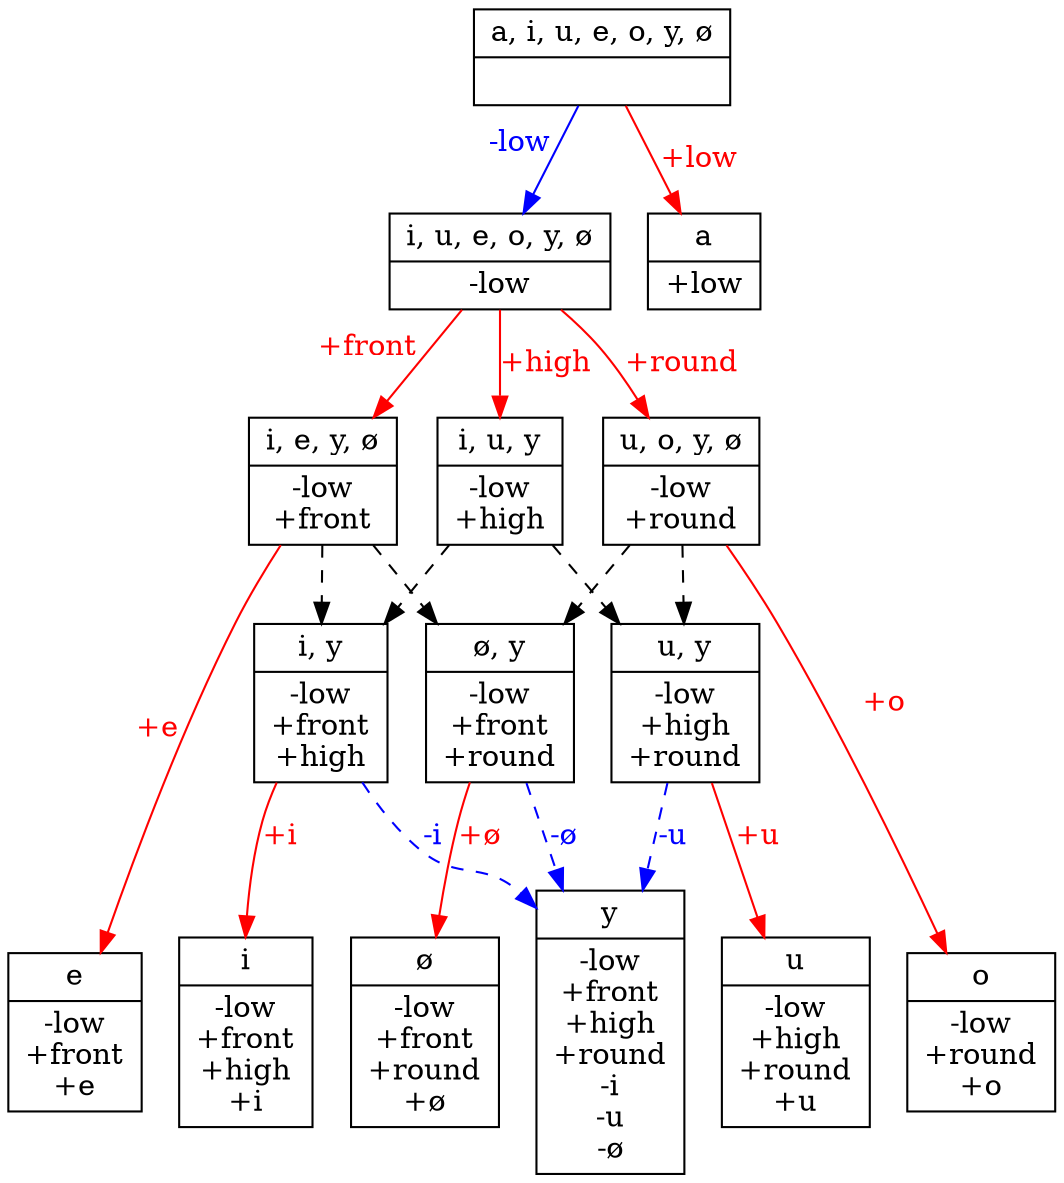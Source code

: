 // None
digraph {
	graph [ dpi = 300 ];
	0 [label="{<segs> a, i, u, e, o, y, ø |<feats>  }",shape=record]
	1 [label="{<segs> i, u, e, o, y, ø |<feats> -low }",shape=record]
	2 [label="{<segs> i, e, y, ø |<feats> -low\n+front }",shape=record]
	3 [label="{<segs> u, o, y, ø |<feats> -low\n+round }",shape=record]
	4 [label="{<segs> i, u, y |<feats> -low\n+high }",shape=record]
	5 [label="{<segs> i |<feats> -low\n+front\n+high\n+i }",shape=record]
	6 [label="{<segs> y |<feats> -low\n+front\n+high\n+round\n-i\n-u\n-ø }",shape=record]
	7 [label="{<segs> u |<feats> -low\n+high\n+round\n+u }",shape=record]
	8 [label="{<segs> e |<feats> -low\n+front\n+e }",shape=record]
	9 [label="{<segs> ø |<feats> -low\n+front\n+round\n+ø }",shape=record]
	10 [label="{<segs> o |<feats> -low\n+round\n+o }",shape=record]
	11 [label="{<segs> a |<feats> +low }",shape=record]
	12 [label="{<segs> ø, y |<feats> -low\n+front\n+round }",shape=record]
	13 [label="{<segs> i, y |<feats> -low\n+front\n+high }",shape=record]
	14 [label="{<segs> u, y |<feats> -low\n+high\n+round }",shape=record]

	0 -> 1 [xlabel="-low",fontcolor=blue,color=blue]
	0 -> 11 [label="+low",fontcolor=red,color=red]
	1 -> 2 [xlabel="+front",fontcolor=red,color=red]
	1 -> 3 [label="+round",fontcolor=red,color=red]
	1 -> 4 [label="+high",fontcolor=red,color=red]
	2 -> 8 [xlabel="+e",fontcolor=red,color=red]
	2 -> 12 [style=dashed]
	2 -> 13 [style=dashed]
	3 -> 10 [label="+o",fontcolor=red,color=red]
	3 -> 12 [style=dashed]
	3 -> 14 [style=dashed]
	4 -> 13 [style=dashed]
	4 -> 14 [style=dashed]
	12 -> 6 [style=dashed,label="-ø",fontcolor=blue,color=blue]
	12 -> 9 [label="+ø",fontcolor=red,color=red]
	13 -> 5 [label="+i",fontcolor=red,color=red]
	13 -> 6 [label="-i",style=dashed,fontcolor=blue,color=blue]
	14 -> 6 [style=dashed,label="-u",fontcolor=blue,color=blue]
	14 -> 7 [label="+u",fontcolor=red,color=red]
{rank=same; 5 6 7 8 9 10}
}
